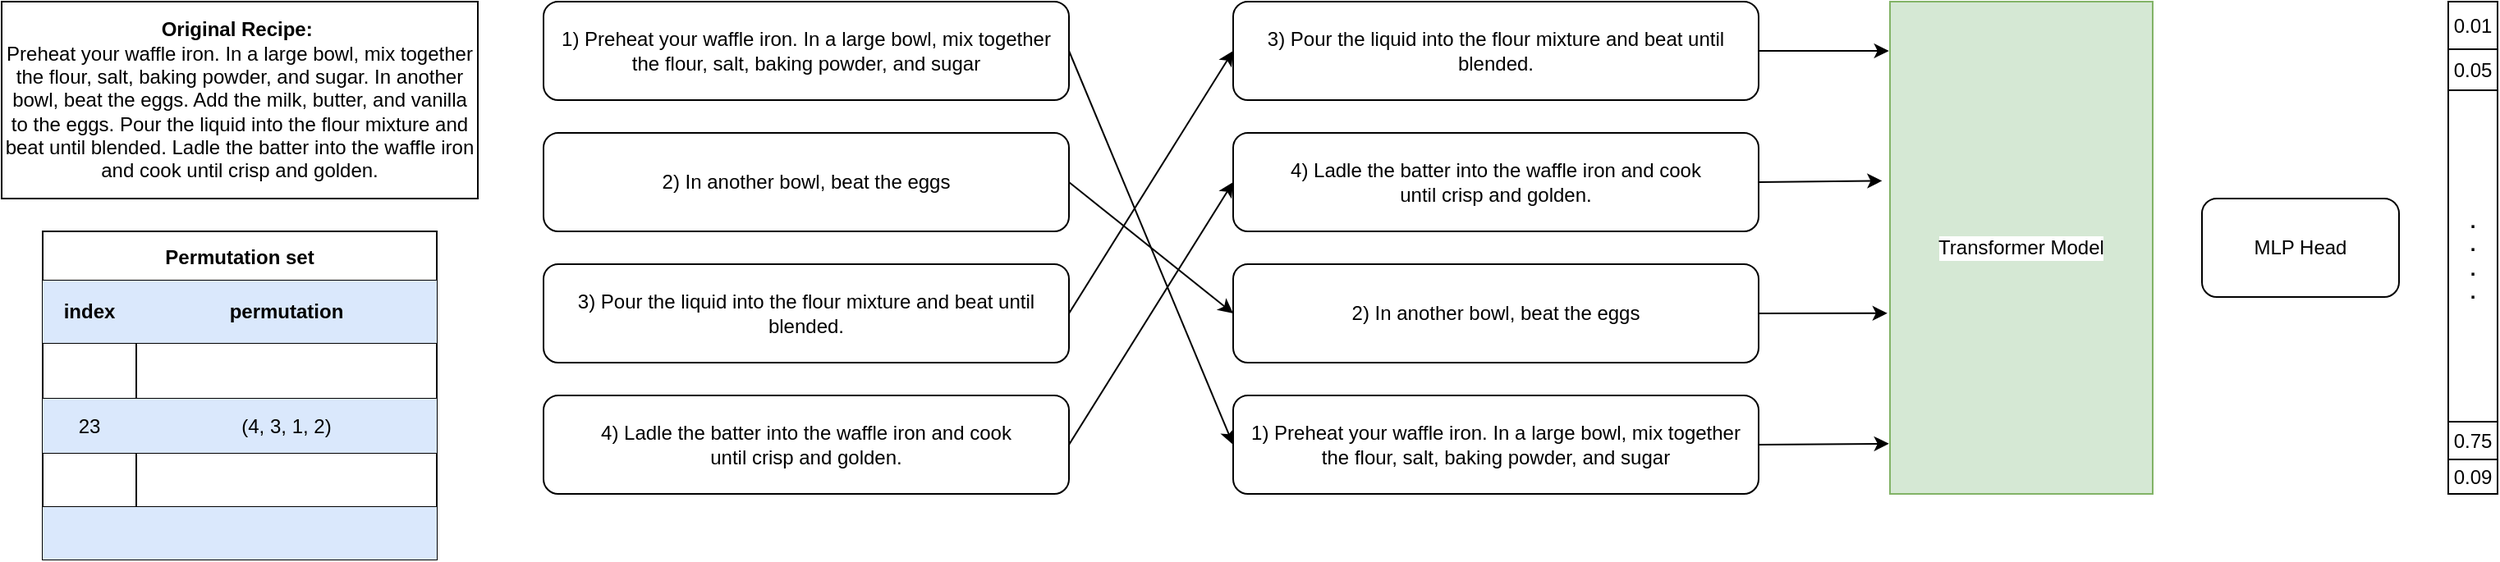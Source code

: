 <mxfile version="20.6.0" type="github">
  <diagram id="yWNZY2J24FkwbNy4CQpn" name="Page-1">
    <mxGraphModel dx="1609" dy="436" grid="1" gridSize="10" guides="1" tooltips="1" connect="1" arrows="1" fold="1" page="1" pageScale="1" pageWidth="827" pageHeight="1169" math="0" shadow="0">
      <root>
        <mxCell id="0" />
        <mxCell id="1" parent="0" />
        <mxCell id="Zrs7Km_TVFCokHQbHUnR-35" style="edgeStyle=none;rounded=0;orthogonalLoop=1;jettySize=auto;html=1;exitX=1;exitY=0.5;exitDx=0;exitDy=0;entryX=0;entryY=0.5;entryDx=0;entryDy=0;" edge="1" parent="1" source="Zrs7Km_TVFCokHQbHUnR-1" target="Zrs7Km_TVFCokHQbHUnR-28">
          <mxGeometry relative="1" as="geometry" />
        </mxCell>
        <mxCell id="Zrs7Km_TVFCokHQbHUnR-1" value="1) Preheat your waffle iron. In a large bowl, mix together&lt;br&gt;the flour, salt, baking powder, and sugar" style="rounded=1;whiteSpace=wrap;html=1;" vertex="1" parent="1">
          <mxGeometry x="100" y="120" width="320" height="60" as="geometry" />
        </mxCell>
        <mxCell id="Zrs7Km_TVFCokHQbHUnR-36" style="edgeStyle=none;rounded=0;orthogonalLoop=1;jettySize=auto;html=1;exitX=1;exitY=0.5;exitDx=0;exitDy=0;entryX=0;entryY=0.5;entryDx=0;entryDy=0;" edge="1" parent="1" source="Zrs7Km_TVFCokHQbHUnR-2" target="Zrs7Km_TVFCokHQbHUnR-29">
          <mxGeometry relative="1" as="geometry" />
        </mxCell>
        <mxCell id="Zrs7Km_TVFCokHQbHUnR-2" value="2) In another bowl, beat the eggs" style="rounded=1;whiteSpace=wrap;html=1;" vertex="1" parent="1">
          <mxGeometry x="100" y="200" width="320" height="60" as="geometry" />
        </mxCell>
        <mxCell id="Zrs7Km_TVFCokHQbHUnR-37" style="edgeStyle=none;rounded=0;orthogonalLoop=1;jettySize=auto;html=1;exitX=1;exitY=0.5;exitDx=0;exitDy=0;entryX=0;entryY=0.5;entryDx=0;entryDy=0;" edge="1" parent="1" source="Zrs7Km_TVFCokHQbHUnR-4" target="Zrs7Km_TVFCokHQbHUnR-30">
          <mxGeometry relative="1" as="geometry" />
        </mxCell>
        <mxCell id="Zrs7Km_TVFCokHQbHUnR-4" value="3) Pour the liquid into the flour mixture and beat until&lt;br&gt;blended." style="rounded=1;whiteSpace=wrap;html=1;" vertex="1" parent="1">
          <mxGeometry x="100" y="280" width="320" height="60" as="geometry" />
        </mxCell>
        <mxCell id="Zrs7Km_TVFCokHQbHUnR-38" style="edgeStyle=none;rounded=0;orthogonalLoop=1;jettySize=auto;html=1;exitX=1;exitY=0.5;exitDx=0;exitDy=0;entryX=0;entryY=0.5;entryDx=0;entryDy=0;" edge="1" parent="1" source="Zrs7Km_TVFCokHQbHUnR-6" target="Zrs7Km_TVFCokHQbHUnR-31">
          <mxGeometry relative="1" as="geometry" />
        </mxCell>
        <mxCell id="Zrs7Km_TVFCokHQbHUnR-6" value="4) Ladle the batter into the waffle iron and cook&lt;br/&gt;until crisp and golden." style="rounded=1;whiteSpace=wrap;html=1;" vertex="1" parent="1">
          <mxGeometry x="100" y="360" width="320" height="60" as="geometry" />
        </mxCell>
        <mxCell id="Zrs7Km_TVFCokHQbHUnR-7" value="&lt;b&gt;Original Recipe:&amp;nbsp;&lt;/b&gt;&lt;br&gt;Preheat your waffle iron. In a large bowl, mix together&lt;br&gt;the flour, salt, baking powder, and sugar. In another bowl, beat the eggs. Add the milk, butter, and vanilla to the eggs. Pour the liquid into the flour mixture and beat until blended. Ladle the batter into the waffle iron and cook until crisp and golden." style="rounded=0;whiteSpace=wrap;html=1;" vertex="1" parent="1">
          <mxGeometry x="-230" y="120" width="290" height="120" as="geometry" />
        </mxCell>
        <mxCell id="Zrs7Km_TVFCokHQbHUnR-8" value="Permutation set" style="shape=table;startSize=30;container=1;collapsible=0;childLayout=tableLayout;fontStyle=1;align=center;" vertex="1" parent="1">
          <mxGeometry x="-205" y="260" width="240" height="200" as="geometry" />
        </mxCell>
        <mxCell id="Zrs7Km_TVFCokHQbHUnR-9" value="" style="shape=tableRow;horizontal=0;startSize=0;swimlaneHead=0;swimlaneBody=0;top=0;left=0;bottom=0;right=0;collapsible=0;dropTarget=0;fillColor=none;points=[[0,0.5],[1,0.5]];portConstraint=eastwest;" vertex="1" parent="Zrs7Km_TVFCokHQbHUnR-8">
          <mxGeometry y="30" width="240" height="38" as="geometry" />
        </mxCell>
        <mxCell id="Zrs7Km_TVFCokHQbHUnR-10" value="index" style="shape=partialRectangle;html=1;whiteSpace=wrap;connectable=0;fillColor=#dae8fc;top=0;left=0;bottom=0;right=0;overflow=hidden;fontStyle=1;strokeColor=#6c8ebf;" vertex="1" parent="Zrs7Km_TVFCokHQbHUnR-9">
          <mxGeometry width="57" height="38" as="geometry">
            <mxRectangle width="57" height="38" as="alternateBounds" />
          </mxGeometry>
        </mxCell>
        <mxCell id="Zrs7Km_TVFCokHQbHUnR-11" value="permutation" style="shape=partialRectangle;html=1;whiteSpace=wrap;connectable=0;fillColor=#dae8fc;top=0;left=0;bottom=0;right=0;overflow=hidden;fontStyle=1;strokeColor=#6c8ebf;" vertex="1" parent="Zrs7Km_TVFCokHQbHUnR-9">
          <mxGeometry x="57" width="183" height="38" as="geometry">
            <mxRectangle width="183" height="38" as="alternateBounds" />
          </mxGeometry>
        </mxCell>
        <mxCell id="Zrs7Km_TVFCokHQbHUnR-13" value="" style="shape=tableRow;horizontal=0;startSize=0;swimlaneHead=0;swimlaneBody=0;top=0;left=0;bottom=0;right=0;collapsible=0;dropTarget=0;fillColor=none;points=[[0,0.5],[1,0.5]];portConstraint=eastwest;" vertex="1" parent="Zrs7Km_TVFCokHQbHUnR-8">
          <mxGeometry y="68" width="240" height="34" as="geometry" />
        </mxCell>
        <mxCell id="Zrs7Km_TVFCokHQbHUnR-14" value="" style="shape=partialRectangle;html=1;whiteSpace=wrap;connectable=0;fillColor=none;top=0;left=0;bottom=0;right=0;overflow=hidden;" vertex="1" parent="Zrs7Km_TVFCokHQbHUnR-13">
          <mxGeometry width="57" height="34" as="geometry">
            <mxRectangle width="57" height="34" as="alternateBounds" />
          </mxGeometry>
        </mxCell>
        <mxCell id="Zrs7Km_TVFCokHQbHUnR-15" value="" style="shape=partialRectangle;html=1;whiteSpace=wrap;connectable=0;fillColor=none;top=0;left=0;bottom=0;right=0;overflow=hidden;" vertex="1" parent="Zrs7Km_TVFCokHQbHUnR-13">
          <mxGeometry x="57" width="183" height="34" as="geometry">
            <mxRectangle width="183" height="34" as="alternateBounds" />
          </mxGeometry>
        </mxCell>
        <mxCell id="Zrs7Km_TVFCokHQbHUnR-17" value="" style="shape=tableRow;horizontal=0;startSize=0;swimlaneHead=0;swimlaneBody=0;top=0;left=0;bottom=0;right=0;collapsible=0;dropTarget=0;fillColor=none;points=[[0,0.5],[1,0.5]];portConstraint=eastwest;" vertex="1" parent="Zrs7Km_TVFCokHQbHUnR-8">
          <mxGeometry y="102" width="240" height="33" as="geometry" />
        </mxCell>
        <mxCell id="Zrs7Km_TVFCokHQbHUnR-18" value="23" style="shape=partialRectangle;html=1;whiteSpace=wrap;connectable=0;fillColor=#dae8fc;top=0;left=0;bottom=0;right=0;overflow=hidden;strokeColor=#6c8ebf;" vertex="1" parent="Zrs7Km_TVFCokHQbHUnR-17">
          <mxGeometry width="57" height="33" as="geometry">
            <mxRectangle width="57" height="33" as="alternateBounds" />
          </mxGeometry>
        </mxCell>
        <mxCell id="Zrs7Km_TVFCokHQbHUnR-19" value="(4, 3, 1, 2)" style="shape=partialRectangle;html=1;whiteSpace=wrap;connectable=0;fillColor=#dae8fc;top=0;left=0;bottom=0;right=0;overflow=hidden;strokeColor=#6c8ebf;" vertex="1" parent="Zrs7Km_TVFCokHQbHUnR-17">
          <mxGeometry x="57" width="183" height="33" as="geometry">
            <mxRectangle width="183" height="33" as="alternateBounds" />
          </mxGeometry>
        </mxCell>
        <mxCell id="Zrs7Km_TVFCokHQbHUnR-21" style="shape=tableRow;horizontal=0;startSize=0;swimlaneHead=0;swimlaneBody=0;top=0;left=0;bottom=0;right=0;collapsible=0;dropTarget=0;fillColor=none;points=[[0,0.5],[1,0.5]];portConstraint=eastwest;" vertex="1" parent="Zrs7Km_TVFCokHQbHUnR-8">
          <mxGeometry y="135" width="240" height="33" as="geometry" />
        </mxCell>
        <mxCell id="Zrs7Km_TVFCokHQbHUnR-22" style="shape=partialRectangle;html=1;whiteSpace=wrap;connectable=0;fillColor=none;top=0;left=0;bottom=0;right=0;overflow=hidden;" vertex="1" parent="Zrs7Km_TVFCokHQbHUnR-21">
          <mxGeometry width="57" height="33" as="geometry">
            <mxRectangle width="57" height="33" as="alternateBounds" />
          </mxGeometry>
        </mxCell>
        <mxCell id="Zrs7Km_TVFCokHQbHUnR-23" style="shape=partialRectangle;html=1;whiteSpace=wrap;connectable=0;fillColor=none;top=0;left=0;bottom=0;right=0;overflow=hidden;" vertex="1" parent="Zrs7Km_TVFCokHQbHUnR-21">
          <mxGeometry x="57" width="183" height="33" as="geometry">
            <mxRectangle width="183" height="33" as="alternateBounds" />
          </mxGeometry>
        </mxCell>
        <mxCell id="Zrs7Km_TVFCokHQbHUnR-25" style="shape=tableRow;horizontal=0;startSize=0;swimlaneHead=0;swimlaneBody=0;top=0;left=0;bottom=0;right=0;collapsible=0;dropTarget=0;fillColor=none;points=[[0,0.5],[1,0.5]];portConstraint=eastwest;" vertex="1" parent="Zrs7Km_TVFCokHQbHUnR-8">
          <mxGeometry y="168" width="240" height="32" as="geometry" />
        </mxCell>
        <mxCell id="Zrs7Km_TVFCokHQbHUnR-26" style="shape=partialRectangle;html=1;whiteSpace=wrap;connectable=0;fillColor=#dae8fc;top=0;left=0;bottom=0;right=0;overflow=hidden;strokeColor=#6c8ebf;" vertex="1" parent="Zrs7Km_TVFCokHQbHUnR-25">
          <mxGeometry width="57" height="32" as="geometry">
            <mxRectangle width="57" height="32" as="alternateBounds" />
          </mxGeometry>
        </mxCell>
        <mxCell id="Zrs7Km_TVFCokHQbHUnR-27" style="shape=partialRectangle;html=1;whiteSpace=wrap;connectable=0;fillColor=#dae8fc;top=0;left=0;bottom=0;right=0;overflow=hidden;strokeColor=#6c8ebf;" vertex="1" parent="Zrs7Km_TVFCokHQbHUnR-25">
          <mxGeometry x="57" width="183" height="32" as="geometry">
            <mxRectangle width="183" height="32" as="alternateBounds" />
          </mxGeometry>
        </mxCell>
        <mxCell id="Zrs7Km_TVFCokHQbHUnR-45" style="edgeStyle=none;rounded=0;orthogonalLoop=1;jettySize=auto;html=1;exitX=1;exitY=0.5;exitDx=0;exitDy=0;entryX=-0.004;entryY=0.898;entryDx=0;entryDy=0;entryPerimeter=0;" edge="1" parent="1" source="Zrs7Km_TVFCokHQbHUnR-28" target="Zrs7Km_TVFCokHQbHUnR-39">
          <mxGeometry relative="1" as="geometry" />
        </mxCell>
        <mxCell id="Zrs7Km_TVFCokHQbHUnR-28" value="1) Preheat your waffle iron. In a large bowl, mix together&lt;br&gt;the flour, salt, baking powder, and sugar" style="rounded=1;whiteSpace=wrap;html=1;" vertex="1" parent="1">
          <mxGeometry x="520" y="360" width="320" height="60" as="geometry" />
        </mxCell>
        <mxCell id="Zrs7Km_TVFCokHQbHUnR-44" style="edgeStyle=none;rounded=0;orthogonalLoop=1;jettySize=auto;html=1;exitX=1;exitY=0.5;exitDx=0;exitDy=0;entryX=-0.01;entryY=0.633;entryDx=0;entryDy=0;entryPerimeter=0;" edge="1" parent="1" source="Zrs7Km_TVFCokHQbHUnR-29" target="Zrs7Km_TVFCokHQbHUnR-39">
          <mxGeometry relative="1" as="geometry" />
        </mxCell>
        <mxCell id="Zrs7Km_TVFCokHQbHUnR-29" value="2) In another bowl, beat the eggs" style="rounded=1;whiteSpace=wrap;html=1;" vertex="1" parent="1">
          <mxGeometry x="520" y="280" width="320" height="60" as="geometry" />
        </mxCell>
        <mxCell id="Zrs7Km_TVFCokHQbHUnR-41" style="edgeStyle=none;rounded=0;orthogonalLoop=1;jettySize=auto;html=1;exitX=1;exitY=0.5;exitDx=0;exitDy=0;entryX=-0.004;entryY=0.1;entryDx=0;entryDy=0;entryPerimeter=0;" edge="1" parent="1" source="Zrs7Km_TVFCokHQbHUnR-30" target="Zrs7Km_TVFCokHQbHUnR-39">
          <mxGeometry relative="1" as="geometry" />
        </mxCell>
        <mxCell id="Zrs7Km_TVFCokHQbHUnR-30" value="3) Pour the liquid into the flour mixture and beat until&lt;br&gt;blended." style="rounded=1;whiteSpace=wrap;html=1;" vertex="1" parent="1">
          <mxGeometry x="520" y="120" width="320" height="60" as="geometry" />
        </mxCell>
        <mxCell id="Zrs7Km_TVFCokHQbHUnR-43" style="edgeStyle=none;rounded=0;orthogonalLoop=1;jettySize=auto;html=1;exitX=1;exitY=0.5;exitDx=0;exitDy=0;entryX=-0.03;entryY=0.364;entryDx=0;entryDy=0;entryPerimeter=0;" edge="1" parent="1" source="Zrs7Km_TVFCokHQbHUnR-31" target="Zrs7Km_TVFCokHQbHUnR-39">
          <mxGeometry relative="1" as="geometry" />
        </mxCell>
        <mxCell id="Zrs7Km_TVFCokHQbHUnR-31" value="4) Ladle the batter into the waffle iron and cook&lt;br/&gt;until crisp and golden." style="rounded=1;whiteSpace=wrap;html=1;" vertex="1" parent="1">
          <mxGeometry x="520" y="200" width="320" height="60" as="geometry" />
        </mxCell>
        <mxCell id="Zrs7Km_TVFCokHQbHUnR-39" value="Transformer Model" style="rounded=0;whiteSpace=wrap;html=1;labelBackgroundColor=default;fillColor=#d5e8d4;strokeColor=#82b366;" vertex="1" parent="1">
          <mxGeometry x="920" y="120" width="160" height="300" as="geometry" />
        </mxCell>
        <mxCell id="Zrs7Km_TVFCokHQbHUnR-51" value="" style="childLayout=tableLayout;recursiveResize=0;shadow=0;fillColor=none;" vertex="1" parent="1">
          <mxGeometry x="1260" y="120" width="30" height="300" as="geometry" />
        </mxCell>
        <mxCell id="Zrs7Km_TVFCokHQbHUnR-52" value="" style="shape=tableRow;horizontal=0;startSize=0;swimlaneHead=0;swimlaneBody=0;top=0;left=0;bottom=0;right=0;dropTarget=0;collapsible=0;recursiveResize=0;expand=0;fontStyle=0;fillColor=none;strokeColor=inherit;" vertex="1" parent="Zrs7Km_TVFCokHQbHUnR-51">
          <mxGeometry width="30" height="29" as="geometry" />
        </mxCell>
        <mxCell id="Zrs7Km_TVFCokHQbHUnR-53" value="0.01" style="connectable=0;recursiveResize=0;strokeColor=inherit;fillColor=none;align=center;whiteSpace=wrap;html=1;" vertex="1" parent="Zrs7Km_TVFCokHQbHUnR-52">
          <mxGeometry width="30" height="29" as="geometry">
            <mxRectangle width="30" height="29" as="alternateBounds" />
          </mxGeometry>
        </mxCell>
        <mxCell id="Zrs7Km_TVFCokHQbHUnR-56" style="shape=tableRow;horizontal=0;startSize=0;swimlaneHead=0;swimlaneBody=0;top=0;left=0;bottom=0;right=0;dropTarget=0;collapsible=0;recursiveResize=0;expand=0;fontStyle=0;fillColor=none;strokeColor=inherit;" vertex="1" parent="Zrs7Km_TVFCokHQbHUnR-51">
          <mxGeometry y="29" width="30" height="25" as="geometry" />
        </mxCell>
        <mxCell id="Zrs7Km_TVFCokHQbHUnR-57" value="0.05" style="connectable=0;recursiveResize=0;strokeColor=inherit;fillColor=none;align=center;whiteSpace=wrap;html=1;" vertex="1" parent="Zrs7Km_TVFCokHQbHUnR-56">
          <mxGeometry width="30" height="25" as="geometry">
            <mxRectangle width="30" height="25" as="alternateBounds" />
          </mxGeometry>
        </mxCell>
        <mxCell id="Zrs7Km_TVFCokHQbHUnR-60" style="shape=tableRow;horizontal=0;startSize=0;swimlaneHead=0;swimlaneBody=0;top=0;left=0;bottom=0;right=0;dropTarget=0;collapsible=0;recursiveResize=0;expand=0;fontStyle=0;fillColor=none;strokeColor=inherit;" vertex="1" parent="Zrs7Km_TVFCokHQbHUnR-51">
          <mxGeometry y="54" width="30" height="202" as="geometry" />
        </mxCell>
        <mxCell id="Zrs7Km_TVFCokHQbHUnR-61" value=".&lt;br&gt;.&lt;br&gt;.&lt;br&gt;.&lt;br&gt;" style="connectable=0;recursiveResize=0;strokeColor=inherit;fillColor=none;align=center;whiteSpace=wrap;html=1;fontStyle=1" vertex="1" parent="Zrs7Km_TVFCokHQbHUnR-60">
          <mxGeometry width="30" height="202" as="geometry">
            <mxRectangle width="30" height="202" as="alternateBounds" />
          </mxGeometry>
        </mxCell>
        <mxCell id="Zrs7Km_TVFCokHQbHUnR-64" style="shape=tableRow;horizontal=0;startSize=0;swimlaneHead=0;swimlaneBody=0;top=0;left=0;bottom=0;right=0;dropTarget=0;collapsible=0;recursiveResize=0;expand=0;fontStyle=0;fillColor=none;strokeColor=inherit;" vertex="1" parent="Zrs7Km_TVFCokHQbHUnR-51">
          <mxGeometry y="256" width="30" height="23" as="geometry" />
        </mxCell>
        <mxCell id="Zrs7Km_TVFCokHQbHUnR-65" value="0.75" style="connectable=0;recursiveResize=0;strokeColor=inherit;fillColor=none;align=center;whiteSpace=wrap;html=1;" vertex="1" parent="Zrs7Km_TVFCokHQbHUnR-64">
          <mxGeometry width="30" height="23" as="geometry">
            <mxRectangle width="30" height="23" as="alternateBounds" />
          </mxGeometry>
        </mxCell>
        <mxCell id="Zrs7Km_TVFCokHQbHUnR-66" style="shape=tableRow;horizontal=0;startSize=0;swimlaneHead=0;swimlaneBody=0;top=0;left=0;bottom=0;right=0;dropTarget=0;collapsible=0;recursiveResize=0;expand=0;fontStyle=0;fillColor=none;strokeColor=inherit;" vertex="1" parent="Zrs7Km_TVFCokHQbHUnR-51">
          <mxGeometry y="279" width="30" height="21" as="geometry" />
        </mxCell>
        <mxCell id="Zrs7Km_TVFCokHQbHUnR-67" value="0.09" style="connectable=0;recursiveResize=0;strokeColor=inherit;fillColor=none;align=center;whiteSpace=wrap;html=1;" vertex="1" parent="Zrs7Km_TVFCokHQbHUnR-66">
          <mxGeometry width="30" height="21" as="geometry">
            <mxRectangle width="30" height="21" as="alternateBounds" />
          </mxGeometry>
        </mxCell>
        <mxCell id="Zrs7Km_TVFCokHQbHUnR-86" value="MLP Head" style="rounded=1;whiteSpace=wrap;html=1;labelBackgroundColor=none;" vertex="1" parent="1">
          <mxGeometry x="1110" y="240" width="120" height="60" as="geometry" />
        </mxCell>
      </root>
    </mxGraphModel>
  </diagram>
</mxfile>
